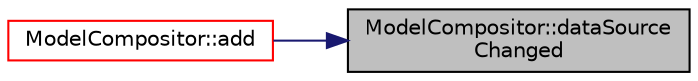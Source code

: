 digraph "ModelCompositor::dataSourceChanged"
{
 // LATEX_PDF_SIZE
  edge [fontname="Helvetica",fontsize="10",labelfontname="Helvetica",labelfontsize="10"];
  node [fontname="Helvetica",fontsize="10",shape=record];
  rankdir="RL";
  Node1 [label="ModelCompositor::dataSource\lChanged",height=0.2,width=0.4,color="black", fillcolor="grey75", style="filled", fontcolor="black",tooltip=" "];
  Node1 -> Node2 [dir="back",color="midnightblue",fontsize="10",style="solid",fontname="Helvetica"];
  Node2 [label="ModelCompositor::add",height=0.2,width=0.4,color="red", fillcolor="white", style="filled",URL="$class_model_compositor.html#a563d500e24068110c21f75c807930b61",tooltip=" "];
}
